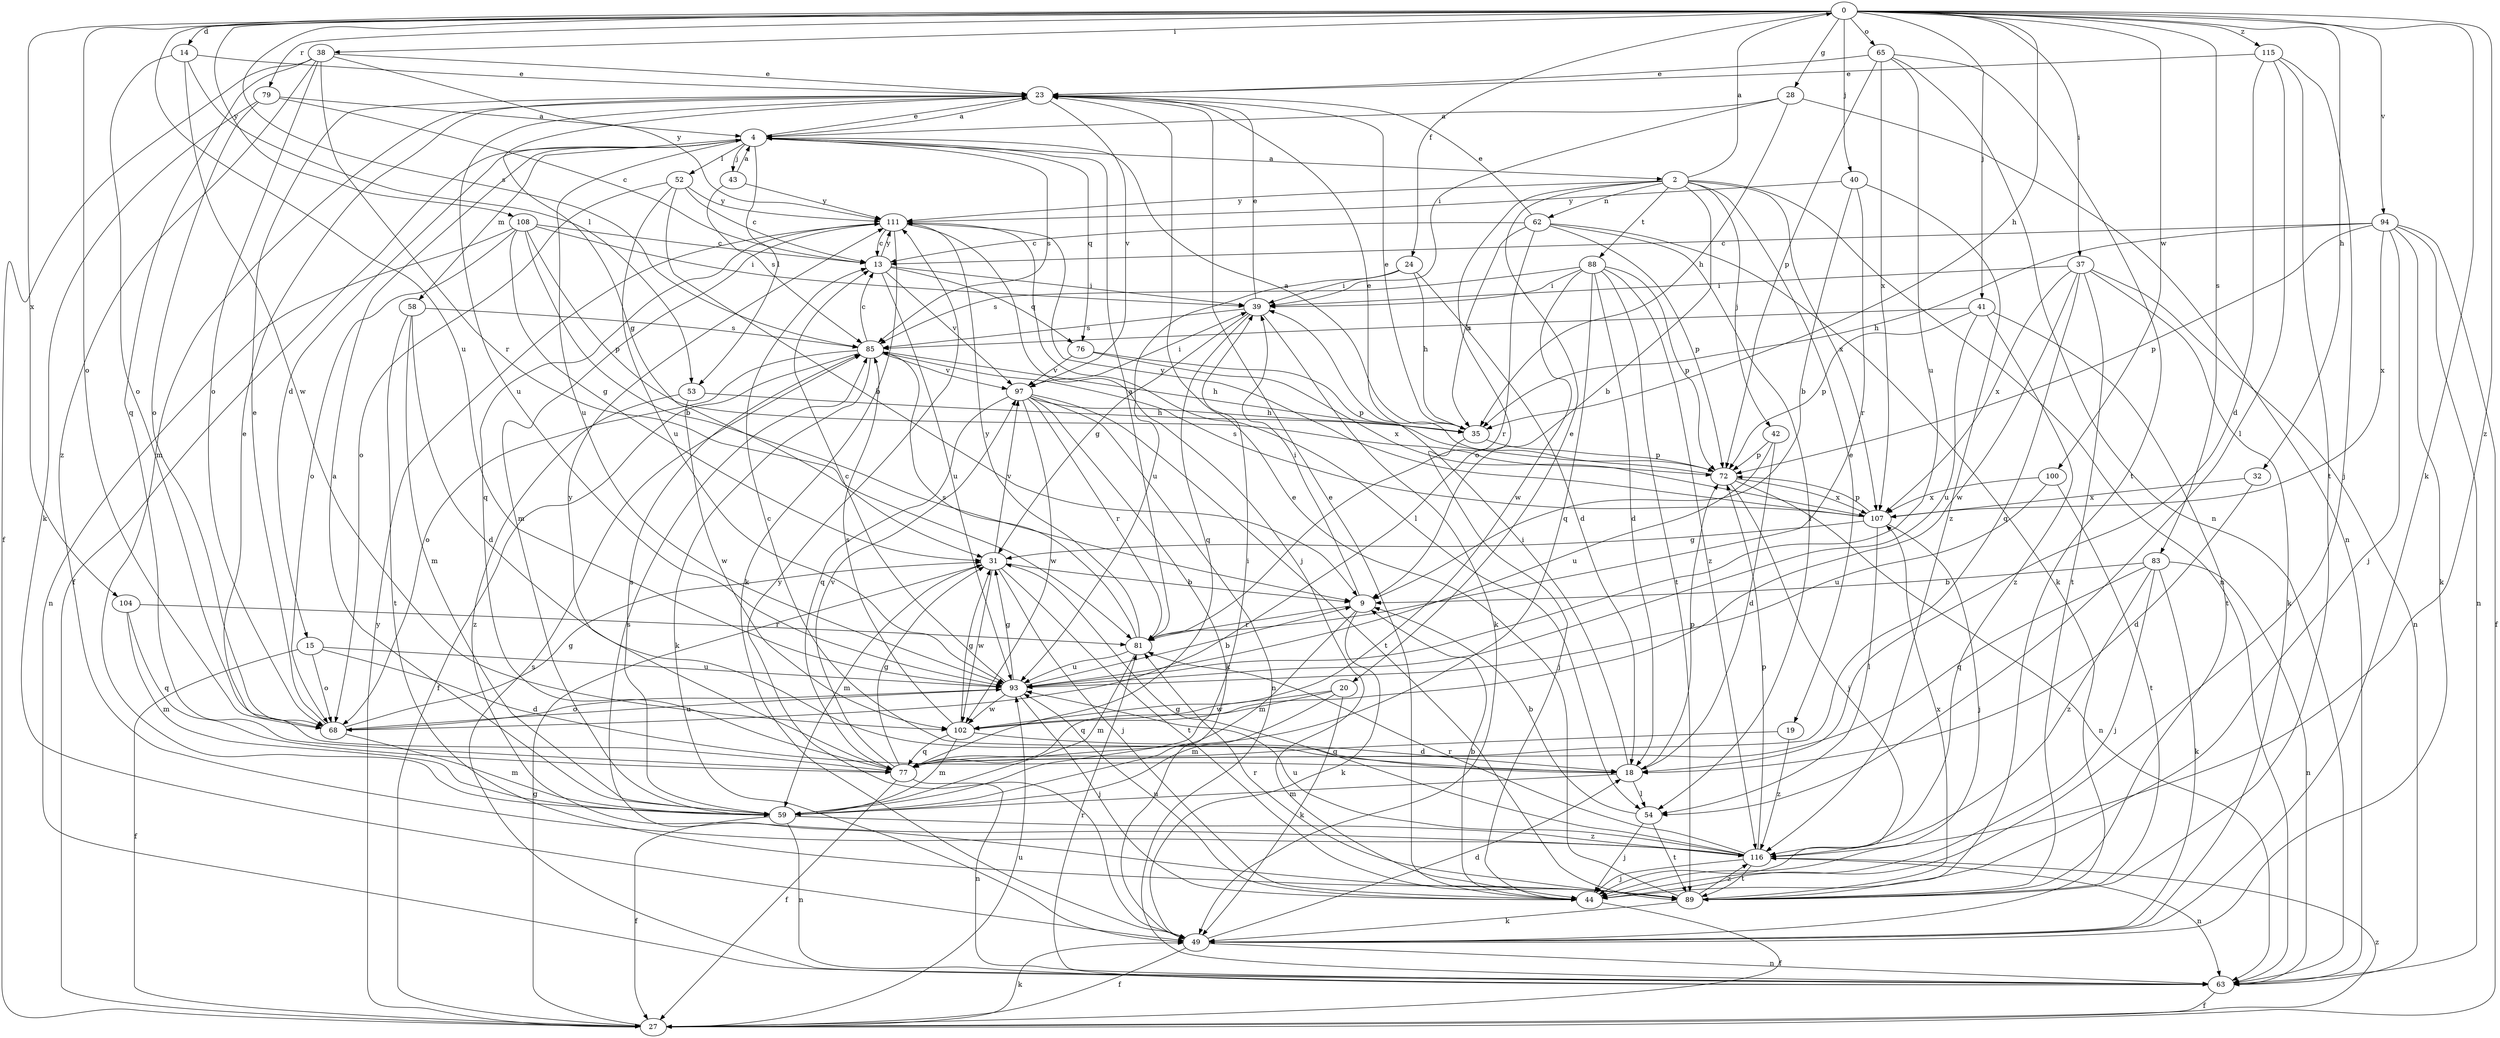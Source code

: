 strict digraph  {
0;
2;
4;
9;
13;
14;
15;
18;
19;
20;
23;
24;
27;
28;
31;
32;
35;
37;
38;
39;
40;
41;
42;
43;
44;
49;
52;
53;
54;
58;
59;
62;
63;
65;
68;
72;
76;
77;
79;
81;
83;
85;
88;
89;
93;
94;
97;
100;
102;
104;
107;
108;
111;
115;
116;
0 -> 14  [label=d];
0 -> 24  [label=f];
0 -> 28  [label=g];
0 -> 32  [label=h];
0 -> 35  [label=h];
0 -> 37  [label=i];
0 -> 38  [label=i];
0 -> 40  [label=j];
0 -> 41  [label=j];
0 -> 49  [label=k];
0 -> 65  [label=o];
0 -> 68  [label=o];
0 -> 79  [label=r];
0 -> 83  [label=s];
0 -> 85  [label=s];
0 -> 93  [label=u];
0 -> 94  [label=v];
0 -> 100  [label=w];
0 -> 104  [label=x];
0 -> 108  [label=y];
0 -> 115  [label=z];
0 -> 116  [label=z];
2 -> 0  [label=a];
2 -> 9  [label=b];
2 -> 19  [label=e];
2 -> 20  [label=e];
2 -> 42  [label=j];
2 -> 62  [label=n];
2 -> 63  [label=n];
2 -> 68  [label=o];
2 -> 88  [label=t];
2 -> 107  [label=x];
2 -> 111  [label=y];
4 -> 2  [label=a];
4 -> 15  [label=d];
4 -> 23  [label=e];
4 -> 27  [label=f];
4 -> 43  [label=j];
4 -> 52  [label=l];
4 -> 53  [label=l];
4 -> 58  [label=m];
4 -> 76  [label=q];
4 -> 85  [label=s];
4 -> 93  [label=u];
9 -> 39  [label=i];
9 -> 49  [label=k];
9 -> 59  [label=m];
9 -> 81  [label=r];
13 -> 39  [label=i];
13 -> 76  [label=q];
13 -> 93  [label=u];
13 -> 97  [label=v];
13 -> 111  [label=y];
14 -> 23  [label=e];
14 -> 53  [label=l];
14 -> 68  [label=o];
14 -> 102  [label=w];
15 -> 18  [label=d];
15 -> 27  [label=f];
15 -> 68  [label=o];
15 -> 93  [label=u];
18 -> 13  [label=c];
18 -> 39  [label=i];
18 -> 54  [label=l];
18 -> 59  [label=m];
18 -> 72  [label=p];
19 -> 77  [label=q];
19 -> 116  [label=z];
20 -> 49  [label=k];
20 -> 59  [label=m];
20 -> 77  [label=q];
20 -> 102  [label=w];
23 -> 4  [label=a];
23 -> 31  [label=g];
23 -> 59  [label=m];
23 -> 93  [label=u];
23 -> 97  [label=v];
24 -> 18  [label=d];
24 -> 35  [label=h];
24 -> 39  [label=i];
24 -> 93  [label=u];
27 -> 31  [label=g];
27 -> 49  [label=k];
27 -> 93  [label=u];
27 -> 111  [label=y];
27 -> 116  [label=z];
28 -> 4  [label=a];
28 -> 35  [label=h];
28 -> 39  [label=i];
28 -> 63  [label=n];
31 -> 9  [label=b];
31 -> 44  [label=j];
31 -> 59  [label=m];
31 -> 89  [label=t];
31 -> 97  [label=v];
31 -> 102  [label=w];
32 -> 18  [label=d];
32 -> 107  [label=x];
35 -> 4  [label=a];
35 -> 23  [label=e];
35 -> 44  [label=j];
35 -> 72  [label=p];
37 -> 39  [label=i];
37 -> 49  [label=k];
37 -> 63  [label=n];
37 -> 77  [label=q];
37 -> 89  [label=t];
37 -> 102  [label=w];
37 -> 107  [label=x];
38 -> 23  [label=e];
38 -> 27  [label=f];
38 -> 68  [label=o];
38 -> 77  [label=q];
38 -> 81  [label=r];
38 -> 111  [label=y];
38 -> 116  [label=z];
39 -> 23  [label=e];
39 -> 31  [label=g];
39 -> 49  [label=k];
39 -> 77  [label=q];
39 -> 85  [label=s];
40 -> 9  [label=b];
40 -> 81  [label=r];
40 -> 111  [label=y];
40 -> 116  [label=z];
41 -> 72  [label=p];
41 -> 85  [label=s];
41 -> 89  [label=t];
41 -> 93  [label=u];
41 -> 116  [label=z];
42 -> 18  [label=d];
42 -> 72  [label=p];
42 -> 93  [label=u];
43 -> 4  [label=a];
43 -> 85  [label=s];
43 -> 111  [label=y];
44 -> 9  [label=b];
44 -> 23  [label=e];
44 -> 27  [label=f];
44 -> 93  [label=u];
49 -> 18  [label=d];
49 -> 27  [label=f];
49 -> 63  [label=n];
49 -> 111  [label=y];
52 -> 9  [label=b];
52 -> 13  [label=c];
52 -> 68  [label=o];
52 -> 93  [label=u];
52 -> 111  [label=y];
53 -> 35  [label=h];
53 -> 102  [label=w];
53 -> 116  [label=z];
54 -> 9  [label=b];
54 -> 44  [label=j];
54 -> 89  [label=t];
58 -> 18  [label=d];
58 -> 59  [label=m];
58 -> 85  [label=s];
58 -> 89  [label=t];
59 -> 4  [label=a];
59 -> 27  [label=f];
59 -> 39  [label=i];
59 -> 63  [label=n];
59 -> 85  [label=s];
59 -> 116  [label=z];
62 -> 13  [label=c];
62 -> 23  [label=e];
62 -> 35  [label=h];
62 -> 49  [label=k];
62 -> 54  [label=l];
62 -> 72  [label=p];
62 -> 81  [label=r];
63 -> 27  [label=f];
63 -> 81  [label=r];
63 -> 85  [label=s];
65 -> 23  [label=e];
65 -> 63  [label=n];
65 -> 72  [label=p];
65 -> 89  [label=t];
65 -> 93  [label=u];
65 -> 107  [label=x];
68 -> 23  [label=e];
68 -> 31  [label=g];
68 -> 59  [label=m];
68 -> 93  [label=u];
72 -> 23  [label=e];
72 -> 44  [label=j];
72 -> 63  [label=n];
72 -> 107  [label=x];
76 -> 72  [label=p];
76 -> 97  [label=v];
76 -> 107  [label=x];
77 -> 23  [label=e];
77 -> 27  [label=f];
77 -> 31  [label=g];
77 -> 63  [label=n];
77 -> 97  [label=v];
77 -> 111  [label=y];
79 -> 4  [label=a];
79 -> 13  [label=c];
79 -> 49  [label=k];
79 -> 68  [label=o];
81 -> 4  [label=a];
81 -> 59  [label=m];
81 -> 85  [label=s];
81 -> 93  [label=u];
81 -> 111  [label=y];
83 -> 9  [label=b];
83 -> 44  [label=j];
83 -> 49  [label=k];
83 -> 63  [label=n];
83 -> 77  [label=q];
83 -> 116  [label=z];
85 -> 13  [label=c];
85 -> 27  [label=f];
85 -> 35  [label=h];
85 -> 49  [label=k];
85 -> 68  [label=o];
85 -> 97  [label=v];
88 -> 18  [label=d];
88 -> 39  [label=i];
88 -> 72  [label=p];
88 -> 77  [label=q];
88 -> 85  [label=s];
88 -> 89  [label=t];
88 -> 102  [label=w];
88 -> 116  [label=z];
89 -> 23  [label=e];
89 -> 49  [label=k];
89 -> 81  [label=r];
89 -> 85  [label=s];
89 -> 107  [label=x];
89 -> 116  [label=z];
93 -> 9  [label=b];
93 -> 13  [label=c];
93 -> 31  [label=g];
93 -> 44  [label=j];
93 -> 68  [label=o];
93 -> 102  [label=w];
94 -> 13  [label=c];
94 -> 27  [label=f];
94 -> 35  [label=h];
94 -> 44  [label=j];
94 -> 49  [label=k];
94 -> 63  [label=n];
94 -> 72  [label=p];
94 -> 107  [label=x];
97 -> 35  [label=h];
97 -> 39  [label=i];
97 -> 49  [label=k];
97 -> 63  [label=n];
97 -> 77  [label=q];
97 -> 81  [label=r];
97 -> 89  [label=t];
97 -> 102  [label=w];
100 -> 89  [label=t];
100 -> 93  [label=u];
100 -> 107  [label=x];
102 -> 18  [label=d];
102 -> 31  [label=g];
102 -> 59  [label=m];
102 -> 77  [label=q];
102 -> 85  [label=s];
104 -> 59  [label=m];
104 -> 77  [label=q];
104 -> 81  [label=r];
107 -> 31  [label=g];
107 -> 44  [label=j];
107 -> 54  [label=l];
107 -> 72  [label=p];
107 -> 85  [label=s];
107 -> 111  [label=y];
108 -> 9  [label=b];
108 -> 13  [label=c];
108 -> 31  [label=g];
108 -> 39  [label=i];
108 -> 63  [label=n];
108 -> 68  [label=o];
108 -> 72  [label=p];
111 -> 13  [label=c];
111 -> 44  [label=j];
111 -> 49  [label=k];
111 -> 54  [label=l];
111 -> 59  [label=m];
111 -> 77  [label=q];
115 -> 18  [label=d];
115 -> 23  [label=e];
115 -> 44  [label=j];
115 -> 54  [label=l];
115 -> 89  [label=t];
116 -> 31  [label=g];
116 -> 44  [label=j];
116 -> 63  [label=n];
116 -> 72  [label=p];
116 -> 81  [label=r];
116 -> 89  [label=t];
116 -> 93  [label=u];
}
